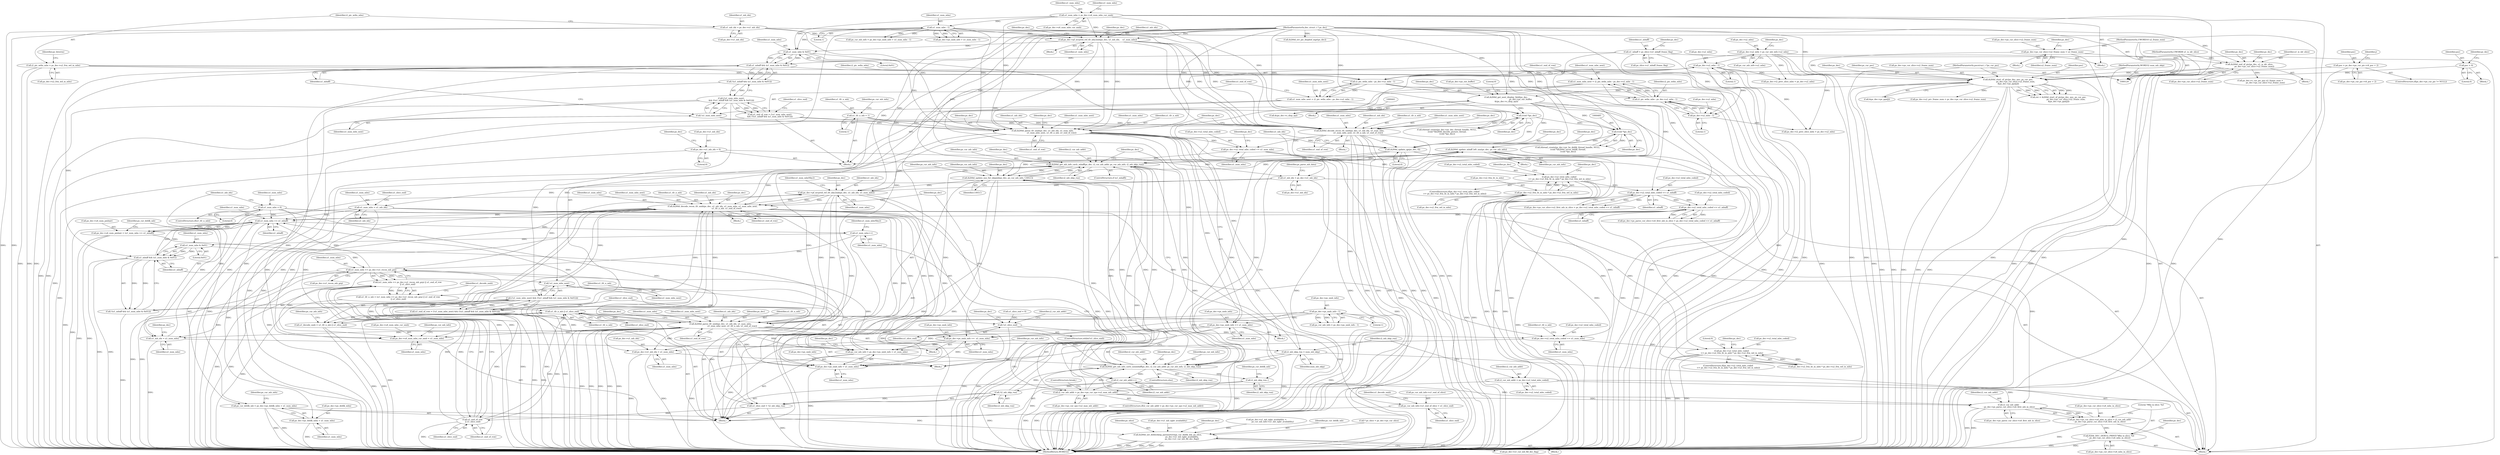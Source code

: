 digraph "0_Android_a78887bcffbc2995cf9ed72e0697acf560875e9e_1@API" {
"1001160" [label="(Call,ih264d_update_mbaff_left_nnz(ps_dec, ps_cur_mb_info))"];
"1001132" [label="(Call,ih264d_update_nnz_for_skipmb(ps_dec, ps_cur_mb_info, CAVLC))"];
"1001061" [label="(Call,ih264d_get_mb_info_cavlc_mbaff(ps_dec, i2_cur_mb_addr, ps_cur_mb_info, i2_mb_skip_run))"];
"1001257" [label="(Call,ih264d_decode_recon_tfr_nmb(ps_dec, u1_mb_idx, u1_num_mbs, u1_num_mbs_next,\n                                            u1_tfr_n_mb, u1_end_of_row))"];
"1001219" [label="(Call,ps_dec->pf_mvpred_ref_tfr_nby2mb(ps_dec, u1_mb_idx, u1_num_mbs))"];
"1001160" [label="(Call,ih264d_update_mbaff_left_nnz(ps_dec, ps_cur_mb_info))"];
"1000130" [label="(MethodParameterIn,dec_struct_t * ps_dec)"];
"1001274" [label="(Call,u1_mb_idx = u1_num_mbs)"];
"1001271" [label="(Call,u1_num_mbs = 0)"];
"1001243" [label="(Call,ih264d_parse_tfr_nmb(ps_dec, u1_mb_idx, u1_num_mbs,\n                                     u1_num_mbs_next, u1_tfr_n_mb, u1_end_of_row))"];
"1001183" [label="(Call,!u1_num_mbs_next)"];
"1001171" [label="(Call,u1_num_mbs_next = i2_pic_wdin_mbs - ps_dec->u2_mbx - 1)"];
"1001173" [label="(Call,i2_pic_wdin_mbs - ps_dec->u2_mbx - 1)"];
"1000150" [label="(Call,i2_pic_wdin_mbs = ps_dec->u2_frm_wd_in_mbs)"];
"1000630" [label="(Call,i2_pic_wdin_mbs - ps_dec->u2_mbx - 1)"];
"1000632" [label="(Call,ps_dec->u2_mbx - 1)"];
"1000571" [label="(Call,ps_dec->u2_mbx = ps_cur_mb_info->u2_mbx)"];
"1001175" [label="(Call,ps_dec->u2_mbx - 1)"];
"1001208" [label="(Call,u1_tfr_n_mb || u1_slice_end)"];
"1001195" [label="(Call,u1_tfr_n_mb = (u1_num_mbs == ps_dec->u1_recon_mb_grp) || u1_end_of_row\n || u1_slice_end)"];
"1001197" [label="(Call,(u1_num_mbs == ps_dec->u1_recon_mb_grp) || u1_end_of_row\n || u1_slice_end)"];
"1001198" [label="(Call,u1_num_mbs == ps_dec->u1_recon_mb_grp)"];
"1001165" [label="(Call,u1_num_mbs++)"];
"1001034" [label="(Call,u1_num_mbs >> u1_mbaff)"];
"1000976" [label="(Call,u1_num_mbs = u1_mb_idx)"];
"1000966" [label="(Call,u1_mb_idx = ps_dec->u1_mb_idx)"];
"1000690" [label="(Call,ps_dec->u1_mb_idx = 0)"];
"1000880" [label="(Call,ps_dec->u2_total_mbs_coded << u1_mbaff)"];
"1000840" [label="(Call,ps_dec->u2_total_mbs_coded << u1_mbaff)"];
"1000701" [label="(Call,ps_dec->u2_total_mbs_coded\n >= ps_dec->u2_frm_ht_in_mbs * ps_dec->u2_frm_wd_in_mbs)"];
"1000685" [label="(Call,ps_dec->u2_total_mbs_coded += u1_num_mbs)"];
"1000678" [label="(Call,ih264d_decode_recon_tfr_nmb(ps_dec, u1_mb_idx, u1_num_mbs,\n                            u1_num_mbs_next, u1_tfr_n_mb, u1_end_of_row))"];
"1000617" [label="(Call,ps_dec->pf_mvpred_ref_tfr_nby2mb(ps_dec, u1_mb_idx,    u1_num_mbs))"];
"1000141" [label="(Call,u1_mb_idx = ps_dec->u1_mb_idx)"];
"1000520" [label="(Call,u1_num_mbs = ps_dec->u4_num_mbs_cur_nmb)"];
"1000534" [label="(Call,u1_num_mbs - 1)"];
"1000645" [label="(Call,u1_num_mbs & 0x01)"];
"1000640" [label="(Call,!u1_num_mbs_next)"];
"1000628" [label="(Call,u1_num_mbs_next = i2_pic_wdin_mbs - ps_dec->u2_mbx - 1)"];
"1000651" [label="(Call,u1_tfr_n_mb = 1)"];
"1000637" [label="(Call,u1_end_of_row = (!u1_num_mbs_next)\n && (!(u1_mbaff && (u1_num_mbs & 0x01))))"];
"1000639" [label="(Call,(!u1_num_mbs_next)\n && (!(u1_mbaff && (u1_num_mbs & 0x01))))"];
"1000642" [label="(Call,!(u1_mbaff && (u1_num_mbs & 0x01)))"];
"1000643" [label="(Call,u1_mbaff && (u1_num_mbs & 0x01))"];
"1000189" [label="(Call,u1_mbaff = ps_slice->u1_mbaff_frame_flag)"];
"1000664" [label="(Call,ih264d_parse_tfr_nmb(ps_dec, u1_mb_idx, u1_num_mbs,\n                            u1_num_mbs_next, u1_tfr_n_mb, u1_end_of_row))"];
"1000705" [label="(Call,ps_dec->u2_frm_ht_in_mbs * ps_dec->u2_frm_wd_in_mbs)"];
"1001186" [label="(Call,u1_mbaff && (u1_num_mbs & 0x01))"];
"1001188" [label="(Call,u1_num_mbs & 0x01)"];
"1001203" [label="(Call,u1_end_of_row\n || u1_slice_end)"];
"1001180" [label="(Call,u1_end_of_row = (!u1_num_mbs_next) && (!(u1_mbaff && (u1_num_mbs & 0x01))))"];
"1001182" [label="(Call,(!u1_num_mbs_next) && (!(u1_mbaff && (u1_num_mbs & 0x01))))"];
"1001185" [label="(Call,!(u1_mbaff && (u1_num_mbs & 0x01)))"];
"1001191" [label="(Call,u1_slice_end = !i2_mb_skip_run)"];
"1001193" [label="(Call,!i2_mb_skip_run)"];
"1001148" [label="(Call,i2_mb_skip_run--)"];
"1001067" [label="(Call,ih264d_get_mb_info_cavlc_nonmbaff(ps_dec, i2_cur_mb_addr, ps_cur_mb_info, i2_mb_skip_run))"];
"1000963" [label="(Call,ih264d_update_qp(ps_dec, 0))"];
"1000385" [label="(Call,ih264d_get_next_display_field(ps_dec,\n                                              ps_dec->ps_out_buffer,\n &(ps_dec->s_disp_op)))"];
"1000346" [label="(Call,ih264d_start_of_pic(ps_dec, poc, ps_cur_poc,\n                        ps_dec->ps_cur_slice->u2_frame_num,\n &ps_dec->ps_pps[j]))"];
"1000234" [label="(Call,ih264d_end_of_pic(ps_dec, u1_is_idr_slice,\n                ps_dec->ps_cur_slice->u2_frame_num))"];
"1000132" [label="(MethodParameterIn,UWORD8 u1_is_idr_slice)"];
"1000221" [label="(Call,ps_dec->ps_cur_slice->u2_frame_num = u2_frame_num)"];
"1000133" [label="(MethodParameterIn,UWORD16 u2_frame_num)"];
"1000288" [label="(Call,poc = ps_dec->ps_cur_pic->i4_poc + 2)"];
"1000257" [label="(Call,poc = 0)"];
"1000134" [label="(MethodParameterIn,pocstruct_t *ps_cur_poc)"];
"1000440" [label="(Call,(void *)ps_dec)"];
"1000484" [label="(Call,(void *)ps_dec)"];
"1001005" [label="(Call,i2_cur_mb_addr > ps_dec->ps_cur_sps->u2_max_mb_addr)"];
"1001163" [label="(Call,i2_cur_mb_addr++)"];
"1000991" [label="(Call,i2_cur_mb_addr = ps_dec->u2_total_mbs_coded)"];
"1001013" [label="(Call,ps_cur_mb_info = ps_dec->ps_nmb_info + u1_num_mbs)"];
"1001250" [label="(Call,ps_dec->ps_nmb_info +=  u1_num_mbs)"];
"1000546" [label="(Call,ps_dec->ps_nmb_info - 1)"];
"1000671" [label="(Call,ps_dec->ps_nmb_info += u1_num_mbs)"];
"1000996" [label="(Call,i2_mb_skip_run = num_mb_skip)"];
"1000131" [label="(MethodParameterIn,WORD32 num_mb_skip)"];
"1001000" [label="(Call,!u1_slice_end)"];
"1001206" [label="(Call,u1_decode_nmb = u1_tfr_n_mb || u1_slice_end)"];
"1001211" [label="(Call,ps_cur_mb_info->u1_end_of_slice = u1_slice_end)"];
"1001015" [label="(Call,ps_dec->ps_nmb_info + u1_num_mbs)"];
"1001020" [label="(Call,ps_dec->u4_num_mbs_cur_nmb = u1_num_mbs)"];
"1001030" [label="(Call,ps_dec->u4_num_pmbair = (u1_num_mbs >> u1_mbaff))"];
"1001037" [label="(Call,ps_cur_deblk_mb = ps_dec->ps_deblk_mbn + u1_num_mbs)"];
"1001079" [label="(Call,ih264d_set_deblocking_parameters(ps_cur_deblk_mb, ps_slice,\n                                             ps_dec->u1_mb_ngbr_availablity,\n                                             ps_dec->u1_cur_mb_fld_dec_flag))"];
"1001039" [label="(Call,ps_dec->ps_deblk_mbn + u1_num_mbs)"];
"1001264" [label="(Call,ps_dec->u2_total_mbs_coded += u1_num_mbs)"];
"1001337" [label="(Call,ps_dec->u2_total_mbs_coded\n >= ps_dec->u2_frm_ht_in_mbs * ps_dec->u2_frm_wd_in_mbs)"];
"1001277" [label="(Call,ps_dec->u1_mb_idx = u1_num_mbs)"];
"1001293" [label="(Call,i2_cur_mb_addr\n - ps_dec->ps_parse_cur_slice->u4_first_mb_in_slice)"];
"1001287" [label="(Call,ps_dec->ps_cur_slice->u4_mbs_in_slice = i2_cur_mb_addr\n - ps_dec->ps_parse_cur_slice->u4_first_mb_in_slice)"];
"1001300" [label="(Call,H264_DEC_DEBUG_PRINT(\"Mbs in slice: %d\n\", ps_dec->ps_cur_slice->u4_mbs_in_slice))"];
"1001192" [label="(Identifier,u1_slice_end)"];
"1000189" [label="(Call,u1_mbaff = ps_slice->u1_mbaff_frame_flag)"];
"1001159" [label="(Block,)"];
"1001020" [label="(Call,ps_dec->u4_num_mbs_cur_nmb = u1_num_mbs)"];
"1000834" [label="(Call,ps_dec->ps_cur_slice->u2_first_mb_in_slice = ps_dec->u2_total_mbs_coded << u1_mbaff)"];
"1000672" [label="(Call,ps_dec->ps_nmb_info)"];
"1001212" [label="(Call,ps_cur_mb_info->u1_end_of_slice)"];
"1001152" [label="(Identifier,ps_cur_deblk_mb)"];
"1001164" [label="(Identifier,i2_cur_mb_addr)"];
"1001046" [label="(Identifier,ps_cur_mb_info)"];
"1001035" [label="(Identifier,u1_num_mbs)"];
"1001027" [label="(Identifier,ps_cur_mb_info)"];
"1001002" [label="(Block,)"];
"1001293" [label="(Call,i2_cur_mb_addr\n - ps_dec->ps_parse_cur_slice->u4_first_mb_in_slice)"];
"1001200" [label="(Call,ps_dec->u1_recon_mb_grp)"];
"1000290" [label="(Call,ps_dec->ps_cur_pic->i4_poc + 2)"];
"1000968" [label="(Call,ps_dec->u1_mb_idx)"];
"1001257" [label="(Call,ih264d_decode_recon_tfr_nmb(ps_dec, u1_mb_idx, u1_num_mbs, u1_num_mbs_next,\n                                            u1_tfr_n_mb, u1_end_of_row))"];
"1001165" [label="(Call,u1_num_mbs++)"];
"1001274" [label="(Call,u1_mb_idx = u1_num_mbs)"];
"1000205" [label="(Call,ih264d_err_pic_dispbuf_mgr(ps_dec))"];
"1001163" [label="(Call,i2_cur_mb_addr++)"];
"1001271" [label="(Call,u1_num_mbs = 0)"];
"1001199" [label="(Identifier,u1_num_mbs)"];
"1001069" [label="(Identifier,i2_cur_mb_addr)"];
"1001001" [label="(Identifier,u1_slice_end)"];
"1001351" [label="(Identifier,ps_dec)"];
"1001203" [label="(Call,u1_end_of_row\n || u1_slice_end)"];
"1000200" [label="(Identifier,ps_dec)"];
"1000159" [label="(Identifier,ps_bitstrm)"];
"1000636" [label="(Literal,1)"];
"1000998" [label="(Identifier,num_mb_skip)"];
"1000682" [label="(Identifier,u1_num_mbs_next)"];
"1000972" [label="(Identifier,ps_parse_mb_data)"];
"1000881" [label="(Call,ps_dec->u2_total_mbs_coded)"];
"1001245" [label="(Identifier,u1_mb_idx)"];
"1001068" [label="(Identifier,ps_dec)"];
"1000992" [label="(Identifier,i2_cur_mb_addr)"];
"1000521" [label="(Identifier,u1_num_mbs)"];
"1000132" [label="(MethodParameterIn,UWORD8 u1_is_idr_slice)"];
"1001196" [label="(Identifier,u1_tfr_n_mb)"];
"1000644" [label="(Identifier,u1_mbaff)"];
"1000580" [label="(Identifier,ps_dec)"];
"1001063" [label="(Identifier,i2_cur_mb_addr)"];
"1000396" [label="(Literal,0)"];
"1001244" [label="(Identifier,ps_dec)"];
"1000141" [label="(Call,u1_mb_idx = ps_dec->u1_mb_idx)"];
"1000520" [label="(Call,u1_num_mbs = ps_dec->u4_num_mbs_cur_nmb)"];
"1001256" [label="(Block,)"];
"1000257" [label="(Call,poc = 0)"];
"1001148" [label="(Call,i2_mb_skip_run--)"];
"1001222" [label="(Identifier,u1_num_mbs)"];
"1001275" [label="(Identifier,u1_mb_idx)"];
"1000656" [label="(Identifier,ps_cur_mb_info)"];
"1000348" [label="(Identifier,poc)"];
"1000670" [label="(Identifier,u1_end_of_row)"];
"1001160" [label="(Call,ih264d_update_mbaff_left_nnz(ps_dec, ps_cur_mb_info))"];
"1001183" [label="(Call,!u1_num_mbs_next)"];
"1000442" [label="(Identifier,ps_dec)"];
"1001198" [label="(Call,u1_num_mbs == ps_dec->u1_recon_mb_grp)"];
"1001259" [label="(Identifier,u1_mb_idx)"];
"1001064" [label="(Identifier,ps_cur_mb_info)"];
"1001265" [label="(Call,ps_dec->u2_total_mbs_coded)"];
"1001133" [label="(Identifier,ps_dec)"];
"1000993" [label="(Call,ps_dec->u2_total_mbs_coded)"];
"1001161" [label="(Identifier,ps_dec)"];
"1001273" [label="(Literal,0)"];
"1000641" [label="(Identifier,u1_num_mbs_next)"];
"1001019" [label="(Identifier,u1_num_mbs)"];
"1001288" [label="(Call,ps_dec->ps_cur_slice->u4_mbs_in_slice)"];
"1000220" [label="(Block,)"];
"1001251" [label="(Call,ps_dec->ps_nmb_info)"];
"1001059" [label="(ControlStructure,if (u1_mbaff))"];
"1000978" [label="(Identifier,u1_mb_idx)"];
"1001209" [label="(Identifier,u1_tfr_n_mb)"];
"1000347" [label="(Identifier,ps_dec)"];
"1001090" [label="(Identifier,ps_dec)"];
"1000649" [label="(Identifier,u1_slice_end)"];
"1001266" [label="(Identifier,ps_dec)"];
"1000999" [label="(ControlStructure,while(!u1_slice_end))"];
"1001219" [label="(Call,ps_dec->pf_mvpred_ref_tfr_nby2mb(ps_dec, u1_mb_idx, u1_num_mbs))"];
"1000282" [label="(ControlStructure,if(ps_dec->ps_cur_pic != NULL))"];
"1000976" [label="(Call,u1_num_mbs = u1_mb_idx)"];
"1001287" [label="(Call,ps_dec->ps_cur_slice->u4_mbs_in_slice = i2_cur_mb_addr\n - ps_dec->ps_parse_cur_slice->u4_first_mb_in_slice)"];
"1001182" [label="(Call,(!u1_num_mbs_next) && (!(u1_mbaff && (u1_num_mbs & 0x01))))"];
"1000653" [label="(Literal,1)"];
"1001021" [label="(Call,ps_dec->u4_num_mbs_cur_nmb)"];
"1001270" [label="(Identifier,u1_tfr_n_mb)"];
"1001248" [label="(Identifier,u1_tfr_n_mb)"];
"1001341" [label="(Call,ps_dec->u2_frm_ht_in_mbs * ps_dec->u2_frm_wd_in_mbs)"];
"1000715" [label="(Identifier,ps_dec)"];
"1001252" [label="(Identifier,ps_dec)"];
"1000235" [label="(Identifier,ps_dec)"];
"1001185" [label="(Call,!(u1_mbaff && (u1_num_mbs & 0x01)))"];
"1001336" [label="(ControlStructure,if(ps_dec->u2_total_mbs_coded\n >= ps_dec->u2_frm_ht_in_mbs * ps_dec->u2_frm_wd_in_mbs))"];
"1001181" [label="(Identifier,u1_end_of_row)"];
"1001022" [label="(Identifier,ps_dec)"];
"1000528" [label="(Call,ps_cur_mb_info = ps_dec->ps_nmb_info + u1_num_mbs - 1)"];
"1000694" [label="(Literal,0)"];
"1000977" [label="(Identifier,u1_num_mbs)"];
"1001034" [label="(Call,u1_num_mbs >> u1_mbaff)"];
"1001036" [label="(Identifier,u1_mbaff)"];
"1000702" [label="(Call,ps_dec->u2_total_mbs_coded)"];
"1000632" [label="(Call,ps_dec->u2_mbx - 1)"];
"1001038" [label="(Identifier,ps_cur_deblk_mb)"];
"1001149" [label="(Identifier,i2_mb_skip_run)"];
"1001039" [label="(Call,ps_dec->ps_deblk_mbn + u1_num_mbs)"];
"1001213" [label="(Identifier,ps_cur_mb_info)"];
"1001065" [label="(Identifier,i2_mb_skip_run)"];
"1000666" [label="(Identifier,u1_mb_idx)"];
"1001175" [label="(Call,ps_dec->u2_mbx - 1)"];
"1001263" [label="(Identifier,u1_end_of_row)"];
"1001062" [label="(Identifier,ps_dec)"];
"1000640" [label="(Call,!u1_num_mbs_next)"];
"1000603" [label="(Block,)"];
"1000677" [label="(Block,)"];
"1000432" [label="(Call,ithread_create(ps_dec->pv_dec_thread_handle, NULL,\n (void *)ih264d_decode_picture_thread,\n (void *)ps_dec))"];
"1000346" [label="(Call,ih264d_start_of_pic(ps_dec, poc, ps_cur_poc,\n                        ps_dec->ps_cur_slice->u2_frame_num,\n &ps_dec->ps_pps[j]))"];
"1000637" [label="(Call,u1_end_of_row = (!u1_num_mbs_next)\n && (!(u1_mbaff && (u1_num_mbs & 0x01))))"];
"1001040" [label="(Call,ps_dec->ps_deblk_mbn)"];
"1000575" [label="(Call,ps_cur_mb_info->u2_mbx)"];
"1000227" [label="(Identifier,u2_frame_num)"];
"1000546" [label="(Call,ps_dec->ps_nmb_info - 1)"];
"1000222" [label="(Call,ps_dec->ps_cur_slice->u2_frame_num)"];
"1000231" [label="(Identifier,ps_dec)"];
"1000964" [label="(Identifier,ps_dec)"];
"1001132" [label="(Call,ih264d_update_nnz_for_skipmb(ps_dec, ps_cur_mb_info, CAVLC))"];
"1000143" [label="(Call,ps_dec->u1_mb_idx)"];
"1001191" [label="(Call,u1_slice_end = !i2_mb_skip_run)"];
"1001194" [label="(Identifier,i2_mb_skip_run)"];
"1000571" [label="(Call,ps_dec->u2_mbx = ps_cur_mb_info->u2_mbx)"];
"1000385" [label="(Call,ih264d_get_next_display_field(ps_dec,\n                                              ps_dec->ps_out_buffer,\n &(ps_dec->s_disp_op)))"];
"1000967" [label="(Identifier,u1_mb_idx)"];
"1000142" [label="(Identifier,u1_mb_idx)"];
"1000486" [label="(Identifier,ps_dec)"];
"1001301" [label="(Literal,\"Mbs in slice: %d\n\")"];
"1001211" [label="(Call,ps_cur_mb_info->u1_end_of_slice = u1_slice_end)"];
"1000221" [label="(Call,ps_dec->ps_cur_slice->u2_frame_num = u2_frame_num)"];
"1001215" [label="(Identifier,u1_slice_end)"];
"1000722" [label="(Identifier,ps_dec)"];
"1000616" [label="(Block,)"];
"1001066" [label="(ControlStructure,else)"];
"1000578" [label="(Call,ps_dec->u1_mb_ngbr_availablity =\n                    ps_cur_mb_info->u1_mb_ngbr_availablity)"];
"1000133" [label="(MethodParameterIn,UWORD16 u2_frame_num)"];
"1000966" [label="(Call,u1_mb_idx = ps_dec->u1_mb_idx)"];
"1000190" [label="(Identifier,u1_mbaff)"];
"1001061" [label="(Call,ih264d_get_mb_info_cavlc_mbaff(ps_dec, i2_cur_mb_addr, ps_cur_mb_info, i2_mb_skip_run))"];
"1000673" [label="(Identifier,ps_dec)"];
"1000979" [label="(Call,u1_slice_end = 0)"];
"1000233" [label="(Block,)"];
"1000689" [label="(Identifier,u1_num_mbs)"];
"1000709" [label="(Call,ps_dec->u2_frm_wd_in_mbs)"];
"1001037" [label="(Call,ps_cur_deblk_mb = ps_dec->ps_deblk_mbn + u1_num_mbs)"];
"1000844" [label="(Identifier,u1_mbaff)"];
"1001356" [label="(MethodReturn,WORD32)"];
"1001210" [label="(Identifier,u1_slice_end)"];
"1000638" [label="(Identifier,u1_end_of_row)"];
"1001246" [label="(Identifier,u1_num_mbs)"];
"1001206" [label="(Call,u1_decode_nmb = u1_tfr_n_mb || u1_slice_end)"];
"1000647" [label="(Literal,0x01)"];
"1000668" [label="(Identifier,u1_num_mbs_next)"];
"1000880" [label="(Call,ps_dec->u2_total_mbs_coded << u1_mbaff)"];
"1000679" [label="(Identifier,ps_dec)"];
"1001190" [label="(Literal,0x01)"];
"1001338" [label="(Call,ps_dec->u2_total_mbs_coded)"];
"1000289" [label="(Identifier,poc)"];
"1001337" [label="(Call,ps_dec->u2_total_mbs_coded\n >= ps_dec->u2_frm_ht_in_mbs * ps_dec->u2_frm_wd_in_mbs)"];
"1001295" [label="(Call,ps_dec->ps_parse_cur_slice->u4_first_mb_in_slice)"];
"1000572" [label="(Call,ps_dec->u2_mbx)"];
"1001258" [label="(Identifier,ps_dec)"];
"1001014" [label="(Identifier,ps_cur_mb_info)"];
"1001085" [label="(Call,ps_dec->u1_cur_mb_fld_dec_flag)"];
"1001079" [label="(Call,ih264d_set_deblocking_parameters(ps_cur_deblk_mb, ps_slice,\n                                             ps_dec->u1_mb_ngbr_availablity,\n                                             ps_dec->u1_cur_mb_fld_dec_flag))"];
"1000519" [label="(Block,)"];
"1000667" [label="(Identifier,u1_num_mbs)"];
"1000681" [label="(Identifier,u1_num_mbs)"];
"1000547" [label="(Call,ps_dec->ps_nmb_info)"];
"1000298" [label="(Identifier,j)"];
"1001260" [label="(Identifier,u1_num_mbs)"];
"1000884" [label="(Identifier,u1_mbaff)"];
"1000680" [label="(Identifier,u1_mb_idx)"];
"1000191" [label="(Call,ps_slice->u1_mbaff_frame_flag)"];
"1001031" [label="(Call,ps_dec->u4_num_pmbair)"];
"1000684" [label="(Identifier,u1_end_of_row)"];
"1000691" [label="(Call,ps_dec->u1_mb_idx)"];
"1000675" [label="(Identifier,u1_num_mbs)"];
"1001204" [label="(Identifier,u1_end_of_row)"];
"1001276" [label="(Identifier,u1_num_mbs)"];
"1000134" [label="(MethodParameterIn,pocstruct_t *ps_cur_poc)"];
"1000530" [label="(Call,ps_dec->ps_nmb_info + u1_num_mbs - 1)"];
"1000620" [label="(Identifier,u1_num_mbs)"];
"1001302" [label="(Call,ps_dec->ps_cur_slice->u4_mbs_in_slice)"];
"1001247" [label="(Identifier,u1_num_mbs_next)"];
"1000253" [label="(Block,)"];
"1001264" [label="(Call,ps_dec->u2_total_mbs_coded += u1_num_mbs)"];
"1000874" [label="(Call,ps_dec->ps_parse_cur_slice->u4_first_mb_in_slice = ps_dec->u2_total_mbs_coded << u1_mbaff)"];
"1000639" [label="(Call,(!u1_num_mbs_next)\n && (!(u1_mbaff && (u1_num_mbs & 0x01))))"];
"1000536" [label="(Literal,1)"];
"1000623" [label="(Identifier,ps_dec)"];
"1000633" [label="(Call,ps_dec->u2_mbx)"];
"1000617" [label="(Call,ps_dec->pf_mvpred_ref_tfr_nby2mb(ps_dec, u1_mb_idx,    u1_num_mbs))"];
"1000697" [label="(Identifier,ps_dec)"];
"1000535" [label="(Identifier,u1_num_mbs)"];
"1000642" [label="(Call,!(u1_mbaff && (u1_num_mbs & 0x01)))"];
"1000671" [label="(Call,ps_dec->ps_nmb_info += u1_num_mbs)"];
"1000669" [label="(Identifier,u1_tfr_n_mb)"];
"1001278" [label="(Call,ps_dec->u1_mb_idx)"];
"1001268" [label="(Identifier,u1_num_mbs)"];
"1001166" [label="(Identifier,u1_num_mbs)"];
"1000386" [label="(Identifier,ps_dec)"];
"1000664" [label="(Call,ih264d_parse_tfr_nmb(ps_dec, u1_mb_idx, u1_num_mbs,\n                            u1_num_mbs_next, u1_tfr_n_mb, u1_end_of_row))"];
"1001005" [label="(Call,i2_cur_mb_addr > ps_dec->ps_cur_sps->u2_max_mb_addr)"];
"1001195" [label="(Call,u1_tfr_n_mb = (u1_num_mbs == ps_dec->u1_recon_mb_grp) || u1_end_of_row\n || u1_slice_end)"];
"1001217" [label="(Identifier,u1_decode_nmb)"];
"1001024" [label="(Identifier,u1_num_mbs)"];
"1000690" [label="(Call,ps_dec->u1_mb_idx = 0)"];
"1000355" [label="(Call,&ps_dec->ps_pps[j])"];
"1001207" [label="(Identifier,u1_decode_nmb)"];
"1001322" [label="(Call,ps_dec->i2_prev_slice_mbx = ps_dec->u2_mbx)"];
"1000237" [label="(Call,ps_dec->ps_cur_slice->u2_frame_num)"];
"1001071" [label="(Identifier,i2_mb_skip_run)"];
"1000692" [label="(Identifier,ps_dec)"];
"1001139" [label="(Identifier,ps_cur_mb_info)"];
"1001012" [label="(ControlStructure,break;)"];
"1001176" [label="(Call,ps_dec->u2_mbx)"];
"1001015" [label="(Call,ps_dec->ps_nmb_info + u1_num_mbs)"];
"1001242" [label="(Block,)"];
"1000629" [label="(Identifier,u1_num_mbs_next)"];
"1001300" [label="(Call,H264_DEC_DEBUG_PRINT(\"Mbs in slice: %d\n\", ps_dec->ps_cur_slice->u4_mbs_in_slice))"];
"1000387" [label="(Call,ps_dec->ps_out_buffer)"];
"1000701" [label="(Call,ps_dec->u2_total_mbs_coded\n >= ps_dec->u2_frm_ht_in_mbs * ps_dec->u2_frm_wd_in_mbs)"];
"1001134" [label="(Identifier,ps_cur_mb_info)"];
"1000991" [label="(Call,i2_cur_mb_addr = ps_dec->u2_total_mbs_coded)"];
"1001075" [label="(Identifier,ps_dec)"];
"1001189" [label="(Identifier,u1_num_mbs)"];
"1001186" [label="(Call,u1_mbaff && (u1_num_mbs & 0x01))"];
"1001277" [label="(Call,ps_dec->u1_mb_idx = u1_num_mbs)"];
"1000706" [label="(Call,ps_dec->u2_frm_ht_in_mbs)"];
"1000643" [label="(Call,u1_mbaff && (u1_num_mbs & 0x01))"];
"1000963" [label="(Call,ih264d_update_qp(ps_dec, 0))"];
"1000476" [label="(Call,ithread_create(ps_dec->pv_bs_deblk_thread_handle, NULL,\n (void *)ih264d_recon_deblk_thread,\n (void *)ps_dec))"];
"1000242" [label="(Call,ps_dec->s_cur_pic_poc.u2_frame_num =\n                ps_dec->ps_cur_slice->u2_frame_num)"];
"1000440" [label="(Call,(void *)ps_dec)"];
"1000258" [label="(Identifier,poc)"];
"1001218" [label="(Block,)"];
"1000865" [label="(Call,ps_dec->u2_prv_frame_num = ps_dec->ps_cur_slice->u2_frame_num)"];
"1001168" [label="(Identifier,u1_num_mbsNby2)"];
"1000152" [label="(Call,ps_dec->u2_frm_wd_in_mbs)"];
"1000390" [label="(Call,&(ps_dec->s_disp_op))"];
"1000544" [label="(Call,ps_cur_mb_info = ps_dec->ps_nmb_info - 1)"];
"1000245" [label="(Identifier,ps_dec)"];
"1000384" [label="(Block,)"];
"1001172" [label="(Identifier,u1_num_mbs_next)"];
"1000678" [label="(Call,ih264d_decode_recon_tfr_nmb(ps_dec, u1_mb_idx, u1_num_mbs,\n                            u1_num_mbs_next, u1_tfr_n_mb, u1_end_of_row))"];
"1001284" [label="(Identifier,ps_dec)"];
"1000484" [label="(Call,(void *)ps_dec)"];
"1001007" [label="(Call,ps_dec->ps_cur_sps->u2_max_mb_addr)"];
"1001261" [label="(Identifier,u1_num_mbs_next)"];
"1001187" [label="(Identifier,u1_mbaff)"];
"1000288" [label="(Call,poc = ps_dec->ps_cur_pic->i4_poc + 2)"];
"1001272" [label="(Identifier,u1_num_mbs)"];
"1000526" [label="(Identifier,u1_num_mbs)"];
"1001281" [label="(Identifier,u1_num_mbs)"];
"1000686" [label="(Call,ps_dec->u2_total_mbs_coded)"];
"1000628" [label="(Call,u1_num_mbs_next = i2_pic_wdin_mbs - ps_dec->u2_mbx - 1)"];
"1001269" [label="(ControlStructure,if(u1_tfr_n_mb))"];
"1001262" [label="(Identifier,u1_tfr_n_mb)"];
"1000131" [label="(MethodParameterIn,WORD32 num_mb_skip)"];
"1001082" [label="(Call,ps_dec->u1_mb_ngbr_availablity)"];
"1001174" [label="(Identifier,i2_pic_wdin_mbs)"];
"1001043" [label="(Identifier,u1_num_mbs)"];
"1001179" [label="(Literal,1)"];
"1001188" [label="(Call,u1_num_mbs & 0x01)"];
"1001243" [label="(Call,ih264d_parse_tfr_nmb(ps_dec, u1_mb_idx, u1_num_mbs,\n                                     u1_num_mbs_next, u1_tfr_n_mb, u1_end_of_row))"];
"1001220" [label="(Identifier,ps_dec)"];
"1001355" [label="(Literal,0)"];
"1001180" [label="(Call,u1_end_of_row = (!u1_num_mbs_next) && (!(u1_mbaff && (u1_num_mbs & 0x01))))"];
"1000683" [label="(Identifier,u1_tfr_n_mb)"];
"1000705" [label="(Call,ps_dec->u2_frm_ht_in_mbs * ps_dec->u2_frm_wd_in_mbs)"];
"1000645" [label="(Call,u1_num_mbs & 0x01)"];
"1000965" [label="(Literal,0)"];
"1000630" [label="(Call,i2_pic_wdin_mbs - ps_dec->u2_mbx - 1)"];
"1000136" [label="(Block,)"];
"1001080" [label="(Identifier,ps_cur_deblk_mb)"];
"1001254" [label="(Identifier,u1_num_mbs)"];
"1001067" [label="(Call,ih264d_get_mb_info_cavlc_nonmbaff(ps_dec, i2_cur_mb_addr, ps_cur_mb_info, i2_mb_skip_run))"];
"1000996" [label="(Call,i2_mb_skip_run = num_mb_skip)"];
"1000236" [label="(Identifier,u1_is_idr_slice)"];
"1000980" [label="(Identifier,u1_slice_end)"];
"1001173" [label="(Call,i2_pic_wdin_mbs - ps_dec->u2_mbx - 1)"];
"1000150" [label="(Call,i2_pic_wdin_mbs = ps_dec->u2_frm_wd_in_mbs)"];
"1001000" [label="(Call,!u1_slice_end)"];
"1000687" [label="(Identifier,ps_dec)"];
"1000349" [label="(Identifier,ps_cur_poc)"];
"1001294" [label="(Identifier,i2_cur_mb_addr)"];
"1000550" [label="(Literal,1)"];
"1000259" [label="(Literal,0)"];
"1000618" [label="(Identifier,ps_dec)"];
"1000344" [label="(Call,ret = ih264d_start_of_pic(ps_dec, poc, ps_cur_poc,\n                        ps_dec->ps_cur_slice->u2_frame_num,\n &ps_dec->ps_pps[j]))"];
"1001249" [label="(Identifier,u1_end_of_row)"];
"1000234" [label="(Call,ih264d_end_of_pic(ps_dec, u1_is_idr_slice,\n                ps_dec->ps_cur_slice->u2_frame_num))"];
"1000164" [label="(Call,* ps_slice = ps_dec->ps_cur_slice)"];
"1001184" [label="(Identifier,u1_num_mbs_next)"];
"1001221" [label="(Identifier,u1_mb_idx)"];
"1001030" [label="(Call,ps_dec->u4_num_pmbair = (u1_num_mbs >> u1_mbaff))"];
"1000130" [label="(MethodParameterIn,dec_struct_t * ps_dec)"];
"1001081" [label="(Identifier,ps_slice)"];
"1000685" [label="(Call,ps_dec->u2_total_mbs_coded += u1_num_mbs)"];
"1000663" [label="(Block,)"];
"1000151" [label="(Identifier,i2_pic_wdin_mbs)"];
"1000631" [label="(Identifier,i2_pic_wdin_mbs)"];
"1001004" [label="(ControlStructure,if(i2_cur_mb_addr > ps_dec->ps_cur_sps->u2_max_mb_addr))"];
"1001162" [label="(Identifier,ps_cur_mb_info)"];
"1000840" [label="(Call,ps_dec->u2_total_mbs_coded << u1_mbaff)"];
"1000724" [label="(Call,ps_dec->i2_prev_slice_mbx = ps_dec->u2_mbx)"];
"1000263" [label="(Identifier,ps_dec)"];
"1000997" [label="(Identifier,i2_mb_skip_run)"];
"1001171" [label="(Call,u1_num_mbs_next = i2_pic_wdin_mbs - ps_dec->u2_mbx - 1)"];
"1001224" [label="(Identifier,u1_num_mbsNby2)"];
"1000646" [label="(Identifier,u1_num_mbs)"];
"1001310" [label="(Identifier,ps_dec)"];
"1000700" [label="(ControlStructure,if(ps_dec->u2_total_mbs_coded\n >= ps_dec->u2_frm_ht_in_mbs * ps_dec->u2_frm_wd_in_mbs))"];
"1000619" [label="(Identifier,u1_mb_idx)"];
"1001078" [label="(Block,)"];
"1001013" [label="(Call,ps_cur_mb_info = ps_dec->ps_nmb_info + u1_num_mbs)"];
"1001250" [label="(Call,ps_dec->ps_nmb_info +=  u1_num_mbs)"];
"1000652" [label="(Identifier,u1_tfr_n_mb)"];
"1001135" [label="(Identifier,CAVLC)"];
"1001197" [label="(Call,(u1_num_mbs == ps_dec->u1_recon_mb_grp) || u1_end_of_row\n || u1_slice_end)"];
"1001279" [label="(Identifier,ps_dec)"];
"1001016" [label="(Call,ps_dec->ps_nmb_info)"];
"1000534" [label="(Call,u1_num_mbs - 1)"];
"1000651" [label="(Call,u1_tfr_n_mb = 1)"];
"1001006" [label="(Identifier,i2_cur_mb_addr)"];
"1000522" [label="(Call,ps_dec->u4_num_mbs_cur_nmb)"];
"1001070" [label="(Identifier,ps_cur_mb_info)"];
"1000350" [label="(Call,ps_dec->ps_cur_slice->u2_frame_num)"];
"1001208" [label="(Call,u1_tfr_n_mb || u1_slice_end)"];
"1000665" [label="(Identifier,ps_dec)"];
"1000841" [label="(Call,ps_dec->u2_total_mbs_coded)"];
"1001193" [label="(Call,!i2_mb_skip_run)"];
"1001205" [label="(Identifier,u1_slice_end)"];
"1001160" -> "1001159"  [label="AST: "];
"1001160" -> "1001162"  [label="CFG: "];
"1001161" -> "1001160"  [label="AST: "];
"1001162" -> "1001160"  [label="AST: "];
"1001164" -> "1001160"  [label="CFG: "];
"1001160" -> "1001356"  [label="DDG: "];
"1001160" -> "1001356"  [label="DDG: "];
"1001160" -> "1001356"  [label="DDG: "];
"1001160" -> "1001061"  [label="DDG: "];
"1001160" -> "1001067"  [label="DDG: "];
"1001132" -> "1001160"  [label="DDG: "];
"1001132" -> "1001160"  [label="DDG: "];
"1000130" -> "1001160"  [label="DDG: "];
"1001160" -> "1001219"  [label="DDG: "];
"1001132" -> "1001002"  [label="AST: "];
"1001132" -> "1001135"  [label="CFG: "];
"1001133" -> "1001132"  [label="AST: "];
"1001134" -> "1001132"  [label="AST: "];
"1001135" -> "1001132"  [label="AST: "];
"1001139" -> "1001132"  [label="CFG: "];
"1001132" -> "1001356"  [label="DDG: "];
"1001132" -> "1001356"  [label="DDG: "];
"1001132" -> "1001356"  [label="DDG: "];
"1001132" -> "1001356"  [label="DDG: "];
"1001132" -> "1001061"  [label="DDG: "];
"1001132" -> "1001067"  [label="DDG: "];
"1001061" -> "1001132"  [label="DDG: "];
"1001061" -> "1001132"  [label="DDG: "];
"1001067" -> "1001132"  [label="DDG: "];
"1001067" -> "1001132"  [label="DDG: "];
"1000130" -> "1001132"  [label="DDG: "];
"1001132" -> "1001219"  [label="DDG: "];
"1001061" -> "1001059"  [label="AST: "];
"1001061" -> "1001065"  [label="CFG: "];
"1001062" -> "1001061"  [label="AST: "];
"1001063" -> "1001061"  [label="AST: "];
"1001064" -> "1001061"  [label="AST: "];
"1001065" -> "1001061"  [label="AST: "];
"1001075" -> "1001061"  [label="CFG: "];
"1001061" -> "1001356"  [label="DDG: "];
"1001257" -> "1001061"  [label="DDG: "];
"1000963" -> "1001061"  [label="DDG: "];
"1001243" -> "1001061"  [label="DDG: "];
"1000130" -> "1001061"  [label="DDG: "];
"1001005" -> "1001061"  [label="DDG: "];
"1001013" -> "1001061"  [label="DDG: "];
"1000996" -> "1001061"  [label="DDG: "];
"1001193" -> "1001061"  [label="DDG: "];
"1001061" -> "1001148"  [label="DDG: "];
"1001061" -> "1001163"  [label="DDG: "];
"1001257" -> "1001256"  [label="AST: "];
"1001257" -> "1001263"  [label="CFG: "];
"1001258" -> "1001257"  [label="AST: "];
"1001259" -> "1001257"  [label="AST: "];
"1001260" -> "1001257"  [label="AST: "];
"1001261" -> "1001257"  [label="AST: "];
"1001262" -> "1001257"  [label="AST: "];
"1001263" -> "1001257"  [label="AST: "];
"1001266" -> "1001257"  [label="CFG: "];
"1001257" -> "1001356"  [label="DDG: "];
"1001257" -> "1001356"  [label="DDG: "];
"1001257" -> "1001356"  [label="DDG: "];
"1001257" -> "1001356"  [label="DDG: "];
"1001257" -> "1001356"  [label="DDG: "];
"1001257" -> "1001013"  [label="DDG: "];
"1001257" -> "1001015"  [label="DDG: "];
"1001257" -> "1001020"  [label="DDG: "];
"1001257" -> "1001034"  [label="DDG: "];
"1001257" -> "1001067"  [label="DDG: "];
"1001219" -> "1001257"  [label="DDG: "];
"1001219" -> "1001257"  [label="DDG: "];
"1001219" -> "1001257"  [label="DDG: "];
"1000130" -> "1001257"  [label="DDG: "];
"1001183" -> "1001257"  [label="DDG: "];
"1001208" -> "1001257"  [label="DDG: "];
"1001180" -> "1001257"  [label="DDG: "];
"1001203" -> "1001257"  [label="DDG: "];
"1001257" -> "1001264"  [label="DDG: "];
"1001257" -> "1001274"  [label="DDG: "];
"1001257" -> "1001277"  [label="DDG: "];
"1001219" -> "1001218"  [label="AST: "];
"1001219" -> "1001222"  [label="CFG: "];
"1001220" -> "1001219"  [label="AST: "];
"1001221" -> "1001219"  [label="AST: "];
"1001222" -> "1001219"  [label="AST: "];
"1001224" -> "1001219"  [label="CFG: "];
"1001219" -> "1001356"  [label="DDG: "];
"1000130" -> "1001219"  [label="DDG: "];
"1001274" -> "1001219"  [label="DDG: "];
"1000966" -> "1001219"  [label="DDG: "];
"1001198" -> "1001219"  [label="DDG: "];
"1001219" -> "1001243"  [label="DDG: "];
"1001219" -> "1001243"  [label="DDG: "];
"1001219" -> "1001243"  [label="DDG: "];
"1000130" -> "1000129"  [label="AST: "];
"1000130" -> "1001356"  [label="DDG: "];
"1000130" -> "1000205"  [label="DDG: "];
"1000130" -> "1000234"  [label="DDG: "];
"1000130" -> "1000346"  [label="DDG: "];
"1000130" -> "1000385"  [label="DDG: "];
"1000130" -> "1000440"  [label="DDG: "];
"1000130" -> "1000484"  [label="DDG: "];
"1000130" -> "1000617"  [label="DDG: "];
"1000130" -> "1000664"  [label="DDG: "];
"1000130" -> "1000678"  [label="DDG: "];
"1000130" -> "1000963"  [label="DDG: "];
"1000130" -> "1001067"  [label="DDG: "];
"1000130" -> "1001243"  [label="DDG: "];
"1001274" -> "1001218"  [label="AST: "];
"1001274" -> "1001276"  [label="CFG: "];
"1001275" -> "1001274"  [label="AST: "];
"1001276" -> "1001274"  [label="AST: "];
"1001279" -> "1001274"  [label="CFG: "];
"1001274" -> "1001356"  [label="DDG: "];
"1001271" -> "1001274"  [label="DDG: "];
"1001243" -> "1001274"  [label="DDG: "];
"1001271" -> "1001269"  [label="AST: "];
"1001271" -> "1001273"  [label="CFG: "];
"1001272" -> "1001271"  [label="AST: "];
"1001273" -> "1001271"  [label="AST: "];
"1001275" -> "1001271"  [label="CFG: "];
"1001271" -> "1001013"  [label="DDG: "];
"1001271" -> "1001015"  [label="DDG: "];
"1001271" -> "1001020"  [label="DDG: "];
"1001271" -> "1001034"  [label="DDG: "];
"1001271" -> "1001277"  [label="DDG: "];
"1001243" -> "1001242"  [label="AST: "];
"1001243" -> "1001249"  [label="CFG: "];
"1001244" -> "1001243"  [label="AST: "];
"1001245" -> "1001243"  [label="AST: "];
"1001246" -> "1001243"  [label="AST: "];
"1001247" -> "1001243"  [label="AST: "];
"1001248" -> "1001243"  [label="AST: "];
"1001249" -> "1001243"  [label="AST: "];
"1001252" -> "1001243"  [label="CFG: "];
"1001243" -> "1001356"  [label="DDG: "];
"1001243" -> "1001356"  [label="DDG: "];
"1001243" -> "1001356"  [label="DDG: "];
"1001243" -> "1001356"  [label="DDG: "];
"1001243" -> "1001356"  [label="DDG: "];
"1001243" -> "1001013"  [label="DDG: "];
"1001243" -> "1001015"  [label="DDG: "];
"1001243" -> "1001020"  [label="DDG: "];
"1001243" -> "1001034"  [label="DDG: "];
"1001243" -> "1001067"  [label="DDG: "];
"1001183" -> "1001243"  [label="DDG: "];
"1001208" -> "1001243"  [label="DDG: "];
"1001180" -> "1001243"  [label="DDG: "];
"1001203" -> "1001243"  [label="DDG: "];
"1001243" -> "1001250"  [label="DDG: "];
"1001243" -> "1001264"  [label="DDG: "];
"1001243" -> "1001277"  [label="DDG: "];
"1001183" -> "1001182"  [label="AST: "];
"1001183" -> "1001184"  [label="CFG: "];
"1001184" -> "1001183"  [label="AST: "];
"1001187" -> "1001183"  [label="CFG: "];
"1001182" -> "1001183"  [label="CFG: "];
"1001183" -> "1001356"  [label="DDG: "];
"1001183" -> "1001182"  [label="DDG: "];
"1001171" -> "1001183"  [label="DDG: "];
"1001171" -> "1001002"  [label="AST: "];
"1001171" -> "1001173"  [label="CFG: "];
"1001172" -> "1001171"  [label="AST: "];
"1001173" -> "1001171"  [label="AST: "];
"1001181" -> "1001171"  [label="CFG: "];
"1001171" -> "1001356"  [label="DDG: "];
"1001173" -> "1001171"  [label="DDG: "];
"1001173" -> "1001171"  [label="DDG: "];
"1001173" -> "1001175"  [label="CFG: "];
"1001174" -> "1001173"  [label="AST: "];
"1001175" -> "1001173"  [label="AST: "];
"1001173" -> "1001356"  [label="DDG: "];
"1001173" -> "1001356"  [label="DDG: "];
"1000150" -> "1001173"  [label="DDG: "];
"1000630" -> "1001173"  [label="DDG: "];
"1001175" -> "1001173"  [label="DDG: "];
"1001175" -> "1001173"  [label="DDG: "];
"1000150" -> "1000136"  [label="AST: "];
"1000150" -> "1000152"  [label="CFG: "];
"1000151" -> "1000150"  [label="AST: "];
"1000152" -> "1000150"  [label="AST: "];
"1000159" -> "1000150"  [label="CFG: "];
"1000150" -> "1001356"  [label="DDG: "];
"1000150" -> "1001356"  [label="DDG: "];
"1000150" -> "1000630"  [label="DDG: "];
"1000630" -> "1000628"  [label="AST: "];
"1000630" -> "1000632"  [label="CFG: "];
"1000631" -> "1000630"  [label="AST: "];
"1000632" -> "1000630"  [label="AST: "];
"1000628" -> "1000630"  [label="CFG: "];
"1000630" -> "1001356"  [label="DDG: "];
"1000630" -> "1001356"  [label="DDG: "];
"1000630" -> "1000628"  [label="DDG: "];
"1000630" -> "1000628"  [label="DDG: "];
"1000632" -> "1000630"  [label="DDG: "];
"1000632" -> "1000630"  [label="DDG: "];
"1000632" -> "1000636"  [label="CFG: "];
"1000633" -> "1000632"  [label="AST: "];
"1000636" -> "1000632"  [label="AST: "];
"1000632" -> "1001356"  [label="DDG: "];
"1000571" -> "1000632"  [label="DDG: "];
"1000632" -> "1000724"  [label="DDG: "];
"1000632" -> "1001175"  [label="DDG: "];
"1000632" -> "1001322"  [label="DDG: "];
"1000571" -> "1000519"  [label="AST: "];
"1000571" -> "1000575"  [label="CFG: "];
"1000572" -> "1000571"  [label="AST: "];
"1000575" -> "1000571"  [label="AST: "];
"1000580" -> "1000571"  [label="CFG: "];
"1000571" -> "1001356"  [label="DDG: "];
"1000571" -> "1001356"  [label="DDG: "];
"1000571" -> "1000724"  [label="DDG: "];
"1000571" -> "1001175"  [label="DDG: "];
"1000571" -> "1001322"  [label="DDG: "];
"1001175" -> "1001179"  [label="CFG: "];
"1001176" -> "1001175"  [label="AST: "];
"1001179" -> "1001175"  [label="AST: "];
"1001175" -> "1001322"  [label="DDG: "];
"1001208" -> "1001206"  [label="AST: "];
"1001208" -> "1001209"  [label="CFG: "];
"1001208" -> "1001210"  [label="CFG: "];
"1001209" -> "1001208"  [label="AST: "];
"1001210" -> "1001208"  [label="AST: "];
"1001206" -> "1001208"  [label="CFG: "];
"1001208" -> "1001356"  [label="DDG: "];
"1001208" -> "1001000"  [label="DDG: "];
"1001208" -> "1001206"  [label="DDG: "];
"1001208" -> "1001206"  [label="DDG: "];
"1001195" -> "1001208"  [label="DDG: "];
"1001191" -> "1001208"  [label="DDG: "];
"1001203" -> "1001208"  [label="DDG: "];
"1001208" -> "1001211"  [label="DDG: "];
"1001195" -> "1001002"  [label="AST: "];
"1001195" -> "1001197"  [label="CFG: "];
"1001196" -> "1001195"  [label="AST: "];
"1001197" -> "1001195"  [label="AST: "];
"1001207" -> "1001195"  [label="CFG: "];
"1001195" -> "1001356"  [label="DDG: "];
"1001197" -> "1001195"  [label="DDG: "];
"1001197" -> "1001195"  [label="DDG: "];
"1001197" -> "1001198"  [label="CFG: "];
"1001197" -> "1001203"  [label="CFG: "];
"1001198" -> "1001197"  [label="AST: "];
"1001203" -> "1001197"  [label="AST: "];
"1001197" -> "1001356"  [label="DDG: "];
"1001197" -> "1001356"  [label="DDG: "];
"1001198" -> "1001197"  [label="DDG: "];
"1001198" -> "1001197"  [label="DDG: "];
"1001203" -> "1001197"  [label="DDG: "];
"1001203" -> "1001197"  [label="DDG: "];
"1001198" -> "1001200"  [label="CFG: "];
"1001199" -> "1001198"  [label="AST: "];
"1001200" -> "1001198"  [label="AST: "];
"1001204" -> "1001198"  [label="CFG: "];
"1001198" -> "1001356"  [label="DDG: "];
"1001198" -> "1001356"  [label="DDG: "];
"1001198" -> "1001013"  [label="DDG: "];
"1001198" -> "1001015"  [label="DDG: "];
"1001198" -> "1001020"  [label="DDG: "];
"1001198" -> "1001034"  [label="DDG: "];
"1001165" -> "1001198"  [label="DDG: "];
"1001188" -> "1001198"  [label="DDG: "];
"1001165" -> "1001002"  [label="AST: "];
"1001165" -> "1001166"  [label="CFG: "];
"1001166" -> "1001165"  [label="AST: "];
"1001168" -> "1001165"  [label="CFG: "];
"1001034" -> "1001165"  [label="DDG: "];
"1001165" -> "1001188"  [label="DDG: "];
"1001034" -> "1001030"  [label="AST: "];
"1001034" -> "1001036"  [label="CFG: "];
"1001035" -> "1001034"  [label="AST: "];
"1001036" -> "1001034"  [label="AST: "];
"1001030" -> "1001034"  [label="CFG: "];
"1001034" -> "1001356"  [label="DDG: "];
"1001034" -> "1001030"  [label="DDG: "];
"1001034" -> "1001030"  [label="DDG: "];
"1000976" -> "1001034"  [label="DDG: "];
"1000880" -> "1001034"  [label="DDG: "];
"1001186" -> "1001034"  [label="DDG: "];
"1001034" -> "1001037"  [label="DDG: "];
"1001034" -> "1001039"  [label="DDG: "];
"1001034" -> "1001186"  [label="DDG: "];
"1000976" -> "1000136"  [label="AST: "];
"1000976" -> "1000978"  [label="CFG: "];
"1000977" -> "1000976"  [label="AST: "];
"1000978" -> "1000976"  [label="AST: "];
"1000980" -> "1000976"  [label="CFG: "];
"1000976" -> "1001356"  [label="DDG: "];
"1000976" -> "1001356"  [label="DDG: "];
"1000966" -> "1000976"  [label="DDG: "];
"1000976" -> "1001013"  [label="DDG: "];
"1000976" -> "1001015"  [label="DDG: "];
"1000976" -> "1001020"  [label="DDG: "];
"1000966" -> "1000136"  [label="AST: "];
"1000966" -> "1000968"  [label="CFG: "];
"1000967" -> "1000966"  [label="AST: "];
"1000968" -> "1000966"  [label="AST: "];
"1000972" -> "1000966"  [label="CFG: "];
"1000966" -> "1001356"  [label="DDG: "];
"1000690" -> "1000966"  [label="DDG: "];
"1000690" -> "1000603"  [label="AST: "];
"1000690" -> "1000694"  [label="CFG: "];
"1000691" -> "1000690"  [label="AST: "];
"1000694" -> "1000690"  [label="AST: "];
"1000697" -> "1000690"  [label="CFG: "];
"1000690" -> "1001356"  [label="DDG: "];
"1000880" -> "1000874"  [label="AST: "];
"1000880" -> "1000884"  [label="CFG: "];
"1000881" -> "1000880"  [label="AST: "];
"1000884" -> "1000880"  [label="AST: "];
"1000874" -> "1000880"  [label="CFG: "];
"1000880" -> "1001356"  [label="DDG: "];
"1000880" -> "1000874"  [label="DDG: "];
"1000880" -> "1000874"  [label="DDG: "];
"1000840" -> "1000880"  [label="DDG: "];
"1000840" -> "1000880"  [label="DDG: "];
"1000880" -> "1000991"  [label="DDG: "];
"1000880" -> "1001264"  [label="DDG: "];
"1000880" -> "1001337"  [label="DDG: "];
"1000840" -> "1000834"  [label="AST: "];
"1000840" -> "1000844"  [label="CFG: "];
"1000841" -> "1000840"  [label="AST: "];
"1000844" -> "1000840"  [label="AST: "];
"1000834" -> "1000840"  [label="CFG: "];
"1000840" -> "1000834"  [label="DDG: "];
"1000840" -> "1000834"  [label="DDG: "];
"1000701" -> "1000840"  [label="DDG: "];
"1000189" -> "1000840"  [label="DDG: "];
"1000643" -> "1000840"  [label="DDG: "];
"1000701" -> "1000700"  [label="AST: "];
"1000701" -> "1000705"  [label="CFG: "];
"1000702" -> "1000701"  [label="AST: "];
"1000705" -> "1000701"  [label="AST: "];
"1000715" -> "1000701"  [label="CFG: "];
"1000722" -> "1000701"  [label="CFG: "];
"1000701" -> "1001356"  [label="DDG: "];
"1000701" -> "1001356"  [label="DDG: "];
"1000701" -> "1001356"  [label="DDG: "];
"1000685" -> "1000701"  [label="DDG: "];
"1000705" -> "1000701"  [label="DDG: "];
"1000705" -> "1000701"  [label="DDG: "];
"1000685" -> "1000603"  [label="AST: "];
"1000685" -> "1000689"  [label="CFG: "];
"1000686" -> "1000685"  [label="AST: "];
"1000689" -> "1000685"  [label="AST: "];
"1000692" -> "1000685"  [label="CFG: "];
"1000685" -> "1001356"  [label="DDG: "];
"1000678" -> "1000685"  [label="DDG: "];
"1000664" -> "1000685"  [label="DDG: "];
"1000678" -> "1000677"  [label="AST: "];
"1000678" -> "1000684"  [label="CFG: "];
"1000679" -> "1000678"  [label="AST: "];
"1000680" -> "1000678"  [label="AST: "];
"1000681" -> "1000678"  [label="AST: "];
"1000682" -> "1000678"  [label="AST: "];
"1000683" -> "1000678"  [label="AST: "];
"1000684" -> "1000678"  [label="AST: "];
"1000687" -> "1000678"  [label="CFG: "];
"1000678" -> "1001356"  [label="DDG: "];
"1000678" -> "1001356"  [label="DDG: "];
"1000678" -> "1001356"  [label="DDG: "];
"1000678" -> "1001356"  [label="DDG: "];
"1000678" -> "1001356"  [label="DDG: "];
"1000678" -> "1001356"  [label="DDG: "];
"1000617" -> "1000678"  [label="DDG: "];
"1000617" -> "1000678"  [label="DDG: "];
"1000617" -> "1000678"  [label="DDG: "];
"1000141" -> "1000678"  [label="DDG: "];
"1000645" -> "1000678"  [label="DDG: "];
"1000520" -> "1000678"  [label="DDG: "];
"1000534" -> "1000678"  [label="DDG: "];
"1000640" -> "1000678"  [label="DDG: "];
"1000651" -> "1000678"  [label="DDG: "];
"1000637" -> "1000678"  [label="DDG: "];
"1000678" -> "1000963"  [label="DDG: "];
"1000617" -> "1000616"  [label="AST: "];
"1000617" -> "1000620"  [label="CFG: "];
"1000618" -> "1000617"  [label="AST: "];
"1000619" -> "1000617"  [label="AST: "];
"1000620" -> "1000617"  [label="AST: "];
"1000623" -> "1000617"  [label="CFG: "];
"1000617" -> "1001356"  [label="DDG: "];
"1000141" -> "1000617"  [label="DDG: "];
"1000520" -> "1000617"  [label="DDG: "];
"1000534" -> "1000617"  [label="DDG: "];
"1000617" -> "1000645"  [label="DDG: "];
"1000617" -> "1000664"  [label="DDG: "];
"1000617" -> "1000664"  [label="DDG: "];
"1000617" -> "1000664"  [label="DDG: "];
"1000141" -> "1000136"  [label="AST: "];
"1000141" -> "1000143"  [label="CFG: "];
"1000142" -> "1000141"  [label="AST: "];
"1000143" -> "1000141"  [label="AST: "];
"1000151" -> "1000141"  [label="CFG: "];
"1000141" -> "1001356"  [label="DDG: "];
"1000141" -> "1001356"  [label="DDG: "];
"1000141" -> "1000664"  [label="DDG: "];
"1000520" -> "1000519"  [label="AST: "];
"1000520" -> "1000522"  [label="CFG: "];
"1000521" -> "1000520"  [label="AST: "];
"1000522" -> "1000520"  [label="AST: "];
"1000526" -> "1000520"  [label="CFG: "];
"1000520" -> "1001356"  [label="DDG: "];
"1000520" -> "1001356"  [label="DDG: "];
"1000520" -> "1000534"  [label="DDG: "];
"1000520" -> "1000645"  [label="DDG: "];
"1000520" -> "1000664"  [label="DDG: "];
"1000534" -> "1000530"  [label="AST: "];
"1000534" -> "1000536"  [label="CFG: "];
"1000535" -> "1000534"  [label="AST: "];
"1000536" -> "1000534"  [label="AST: "];
"1000530" -> "1000534"  [label="CFG: "];
"1000534" -> "1001356"  [label="DDG: "];
"1000534" -> "1000528"  [label="DDG: "];
"1000534" -> "1000528"  [label="DDG: "];
"1000534" -> "1000530"  [label="DDG: "];
"1000534" -> "1000530"  [label="DDG: "];
"1000534" -> "1000645"  [label="DDG: "];
"1000534" -> "1000664"  [label="DDG: "];
"1000645" -> "1000643"  [label="AST: "];
"1000645" -> "1000647"  [label="CFG: "];
"1000646" -> "1000645"  [label="AST: "];
"1000647" -> "1000645"  [label="AST: "];
"1000643" -> "1000645"  [label="CFG: "];
"1000645" -> "1000643"  [label="DDG: "];
"1000645" -> "1000643"  [label="DDG: "];
"1000645" -> "1000664"  [label="DDG: "];
"1000640" -> "1000639"  [label="AST: "];
"1000640" -> "1000641"  [label="CFG: "];
"1000641" -> "1000640"  [label="AST: "];
"1000644" -> "1000640"  [label="CFG: "];
"1000639" -> "1000640"  [label="CFG: "];
"1000640" -> "1000639"  [label="DDG: "];
"1000628" -> "1000640"  [label="DDG: "];
"1000640" -> "1000664"  [label="DDG: "];
"1000628" -> "1000603"  [label="AST: "];
"1000629" -> "1000628"  [label="AST: "];
"1000638" -> "1000628"  [label="CFG: "];
"1000628" -> "1001356"  [label="DDG: "];
"1000651" -> "1000603"  [label="AST: "];
"1000651" -> "1000653"  [label="CFG: "];
"1000652" -> "1000651"  [label="AST: "];
"1000653" -> "1000651"  [label="AST: "];
"1000656" -> "1000651"  [label="CFG: "];
"1000651" -> "1000664"  [label="DDG: "];
"1000637" -> "1000603"  [label="AST: "];
"1000637" -> "1000639"  [label="CFG: "];
"1000638" -> "1000637"  [label="AST: "];
"1000639" -> "1000637"  [label="AST: "];
"1000649" -> "1000637"  [label="CFG: "];
"1000637" -> "1001356"  [label="DDG: "];
"1000639" -> "1000637"  [label="DDG: "];
"1000639" -> "1000637"  [label="DDG: "];
"1000637" -> "1000664"  [label="DDG: "];
"1000639" -> "1000642"  [label="CFG: "];
"1000642" -> "1000639"  [label="AST: "];
"1000639" -> "1001356"  [label="DDG: "];
"1000639" -> "1001356"  [label="DDG: "];
"1000642" -> "1000639"  [label="DDG: "];
"1000639" -> "1001182"  [label="DDG: "];
"1000642" -> "1000643"  [label="CFG: "];
"1000643" -> "1000642"  [label="AST: "];
"1000642" -> "1001356"  [label="DDG: "];
"1000643" -> "1000642"  [label="DDG: "];
"1000643" -> "1000642"  [label="DDG: "];
"1000643" -> "1000644"  [label="CFG: "];
"1000644" -> "1000643"  [label="AST: "];
"1000643" -> "1001356"  [label="DDG: "];
"1000643" -> "1001356"  [label="DDG: "];
"1000189" -> "1000643"  [label="DDG: "];
"1000643" -> "1001186"  [label="DDG: "];
"1000189" -> "1000136"  [label="AST: "];
"1000189" -> "1000191"  [label="CFG: "];
"1000190" -> "1000189"  [label="AST: "];
"1000191" -> "1000189"  [label="AST: "];
"1000200" -> "1000189"  [label="CFG: "];
"1000189" -> "1001356"  [label="DDG: "];
"1000189" -> "1001356"  [label="DDG: "];
"1000664" -> "1000663"  [label="AST: "];
"1000664" -> "1000670"  [label="CFG: "];
"1000665" -> "1000664"  [label="AST: "];
"1000666" -> "1000664"  [label="AST: "];
"1000667" -> "1000664"  [label="AST: "];
"1000668" -> "1000664"  [label="AST: "];
"1000669" -> "1000664"  [label="AST: "];
"1000670" -> "1000664"  [label="AST: "];
"1000673" -> "1000664"  [label="CFG: "];
"1000664" -> "1001356"  [label="DDG: "];
"1000664" -> "1001356"  [label="DDG: "];
"1000664" -> "1001356"  [label="DDG: "];
"1000664" -> "1001356"  [label="DDG: "];
"1000664" -> "1001356"  [label="DDG: "];
"1000664" -> "1001356"  [label="DDG: "];
"1000664" -> "1000671"  [label="DDG: "];
"1000664" -> "1000963"  [label="DDG: "];
"1000705" -> "1000709"  [label="CFG: "];
"1000706" -> "1000705"  [label="AST: "];
"1000709" -> "1000705"  [label="AST: "];
"1000705" -> "1001356"  [label="DDG: "];
"1000705" -> "1001356"  [label="DDG: "];
"1000705" -> "1001341"  [label="DDG: "];
"1000705" -> "1001341"  [label="DDG: "];
"1001186" -> "1001185"  [label="AST: "];
"1001186" -> "1001187"  [label="CFG: "];
"1001186" -> "1001188"  [label="CFG: "];
"1001187" -> "1001186"  [label="AST: "];
"1001188" -> "1001186"  [label="AST: "];
"1001185" -> "1001186"  [label="CFG: "];
"1001186" -> "1001356"  [label="DDG: "];
"1001186" -> "1001356"  [label="DDG: "];
"1001186" -> "1001185"  [label="DDG: "];
"1001186" -> "1001185"  [label="DDG: "];
"1001188" -> "1001186"  [label="DDG: "];
"1001188" -> "1001186"  [label="DDG: "];
"1001188" -> "1001190"  [label="CFG: "];
"1001189" -> "1001188"  [label="AST: "];
"1001190" -> "1001188"  [label="AST: "];
"1001203" -> "1001204"  [label="CFG: "];
"1001203" -> "1001205"  [label="CFG: "];
"1001204" -> "1001203"  [label="AST: "];
"1001205" -> "1001203"  [label="AST: "];
"1001203" -> "1001356"  [label="DDG: "];
"1001180" -> "1001203"  [label="DDG: "];
"1001191" -> "1001203"  [label="DDG: "];
"1001180" -> "1001002"  [label="AST: "];
"1001180" -> "1001182"  [label="CFG: "];
"1001181" -> "1001180"  [label="AST: "];
"1001182" -> "1001180"  [label="AST: "];
"1001192" -> "1001180"  [label="CFG: "];
"1001180" -> "1001356"  [label="DDG: "];
"1001180" -> "1001356"  [label="DDG: "];
"1001182" -> "1001180"  [label="DDG: "];
"1001182" -> "1001180"  [label="DDG: "];
"1001182" -> "1001185"  [label="CFG: "];
"1001185" -> "1001182"  [label="AST: "];
"1001182" -> "1001356"  [label="DDG: "];
"1001182" -> "1001356"  [label="DDG: "];
"1001185" -> "1001182"  [label="DDG: "];
"1001185" -> "1001356"  [label="DDG: "];
"1001191" -> "1001002"  [label="AST: "];
"1001191" -> "1001193"  [label="CFG: "];
"1001192" -> "1001191"  [label="AST: "];
"1001193" -> "1001191"  [label="AST: "];
"1001196" -> "1001191"  [label="CFG: "];
"1001191" -> "1001356"  [label="DDG: "];
"1001193" -> "1001191"  [label="DDG: "];
"1001193" -> "1001194"  [label="CFG: "];
"1001194" -> "1001193"  [label="AST: "];
"1001193" -> "1001356"  [label="DDG: "];
"1001193" -> "1001067"  [label="DDG: "];
"1001148" -> "1001193"  [label="DDG: "];
"1001148" -> "1001002"  [label="AST: "];
"1001148" -> "1001149"  [label="CFG: "];
"1001149" -> "1001148"  [label="AST: "];
"1001152" -> "1001148"  [label="CFG: "];
"1001067" -> "1001148"  [label="DDG: "];
"1001067" -> "1001066"  [label="AST: "];
"1001067" -> "1001071"  [label="CFG: "];
"1001068" -> "1001067"  [label="AST: "];
"1001069" -> "1001067"  [label="AST: "];
"1001070" -> "1001067"  [label="AST: "];
"1001071" -> "1001067"  [label="AST: "];
"1001075" -> "1001067"  [label="CFG: "];
"1001067" -> "1001356"  [label="DDG: "];
"1000963" -> "1001067"  [label="DDG: "];
"1001005" -> "1001067"  [label="DDG: "];
"1001013" -> "1001067"  [label="DDG: "];
"1000996" -> "1001067"  [label="DDG: "];
"1001067" -> "1001163"  [label="DDG: "];
"1000963" -> "1000136"  [label="AST: "];
"1000963" -> "1000965"  [label="CFG: "];
"1000964" -> "1000963"  [label="AST: "];
"1000965" -> "1000963"  [label="AST: "];
"1000967" -> "1000963"  [label="CFG: "];
"1000963" -> "1001356"  [label="DDG: "];
"1000963" -> "1001356"  [label="DDG: "];
"1000385" -> "1000963"  [label="DDG: "];
"1000440" -> "1000963"  [label="DDG: "];
"1000484" -> "1000963"  [label="DDG: "];
"1000385" -> "1000384"  [label="AST: "];
"1000385" -> "1000390"  [label="CFG: "];
"1000386" -> "1000385"  [label="AST: "];
"1000387" -> "1000385"  [label="AST: "];
"1000390" -> "1000385"  [label="AST: "];
"1000396" -> "1000385"  [label="CFG: "];
"1000385" -> "1001356"  [label="DDG: "];
"1000385" -> "1001356"  [label="DDG: "];
"1000385" -> "1001356"  [label="DDG: "];
"1000346" -> "1000385"  [label="DDG: "];
"1000385" -> "1000440"  [label="DDG: "];
"1000385" -> "1000484"  [label="DDG: "];
"1000346" -> "1000344"  [label="AST: "];
"1000346" -> "1000355"  [label="CFG: "];
"1000347" -> "1000346"  [label="AST: "];
"1000348" -> "1000346"  [label="AST: "];
"1000349" -> "1000346"  [label="AST: "];
"1000350" -> "1000346"  [label="AST: "];
"1000355" -> "1000346"  [label="AST: "];
"1000344" -> "1000346"  [label="CFG: "];
"1000346" -> "1001356"  [label="DDG: "];
"1000346" -> "1001356"  [label="DDG: "];
"1000346" -> "1001356"  [label="DDG: "];
"1000346" -> "1001356"  [label="DDG: "];
"1000346" -> "1001356"  [label="DDG: "];
"1000346" -> "1000344"  [label="DDG: "];
"1000346" -> "1000344"  [label="DDG: "];
"1000346" -> "1000344"  [label="DDG: "];
"1000346" -> "1000344"  [label="DDG: "];
"1000346" -> "1000344"  [label="DDG: "];
"1000234" -> "1000346"  [label="DDG: "];
"1000234" -> "1000346"  [label="DDG: "];
"1000288" -> "1000346"  [label="DDG: "];
"1000257" -> "1000346"  [label="DDG: "];
"1000134" -> "1000346"  [label="DDG: "];
"1000221" -> "1000346"  [label="DDG: "];
"1000346" -> "1000865"  [label="DDG: "];
"1000234" -> "1000233"  [label="AST: "];
"1000234" -> "1000237"  [label="CFG: "];
"1000235" -> "1000234"  [label="AST: "];
"1000236" -> "1000234"  [label="AST: "];
"1000237" -> "1000234"  [label="AST: "];
"1000245" -> "1000234"  [label="CFG: "];
"1000234" -> "1001356"  [label="DDG: "];
"1000234" -> "1001356"  [label="DDG: "];
"1000132" -> "1000234"  [label="DDG: "];
"1000221" -> "1000234"  [label="DDG: "];
"1000234" -> "1000242"  [label="DDG: "];
"1000132" -> "1000129"  [label="AST: "];
"1000132" -> "1001356"  [label="DDG: "];
"1000221" -> "1000220"  [label="AST: "];
"1000221" -> "1000227"  [label="CFG: "];
"1000222" -> "1000221"  [label="AST: "];
"1000227" -> "1000221"  [label="AST: "];
"1000231" -> "1000221"  [label="CFG: "];
"1000221" -> "1001356"  [label="DDG: "];
"1000133" -> "1000221"  [label="DDG: "];
"1000133" -> "1000129"  [label="AST: "];
"1000133" -> "1001356"  [label="DDG: "];
"1000288" -> "1000282"  [label="AST: "];
"1000288" -> "1000290"  [label="CFG: "];
"1000289" -> "1000288"  [label="AST: "];
"1000290" -> "1000288"  [label="AST: "];
"1000298" -> "1000288"  [label="CFG: "];
"1000288" -> "1001356"  [label="DDG: "];
"1000257" -> "1000253"  [label="AST: "];
"1000257" -> "1000259"  [label="CFG: "];
"1000258" -> "1000257"  [label="AST: "];
"1000259" -> "1000257"  [label="AST: "];
"1000263" -> "1000257"  [label="CFG: "];
"1000134" -> "1000129"  [label="AST: "];
"1000134" -> "1001356"  [label="DDG: "];
"1000440" -> "1000432"  [label="AST: "];
"1000440" -> "1000442"  [label="CFG: "];
"1000441" -> "1000440"  [label="AST: "];
"1000442" -> "1000440"  [label="AST: "];
"1000432" -> "1000440"  [label="CFG: "];
"1000440" -> "1000432"  [label="DDG: "];
"1000440" -> "1000484"  [label="DDG: "];
"1000484" -> "1000476"  [label="AST: "];
"1000484" -> "1000486"  [label="CFG: "];
"1000485" -> "1000484"  [label="AST: "];
"1000486" -> "1000484"  [label="AST: "];
"1000476" -> "1000484"  [label="CFG: "];
"1000484" -> "1000476"  [label="DDG: "];
"1001005" -> "1001004"  [label="AST: "];
"1001005" -> "1001007"  [label="CFG: "];
"1001006" -> "1001005"  [label="AST: "];
"1001007" -> "1001005"  [label="AST: "];
"1001012" -> "1001005"  [label="CFG: "];
"1001014" -> "1001005"  [label="CFG: "];
"1001005" -> "1001356"  [label="DDG: "];
"1001005" -> "1001356"  [label="DDG: "];
"1001163" -> "1001005"  [label="DDG: "];
"1000991" -> "1001005"  [label="DDG: "];
"1001005" -> "1001293"  [label="DDG: "];
"1001163" -> "1001002"  [label="AST: "];
"1001163" -> "1001164"  [label="CFG: "];
"1001164" -> "1001163"  [label="AST: "];
"1001166" -> "1001163"  [label="CFG: "];
"1001163" -> "1001293"  [label="DDG: "];
"1000991" -> "1000136"  [label="AST: "];
"1000991" -> "1000993"  [label="CFG: "];
"1000992" -> "1000991"  [label="AST: "];
"1000993" -> "1000991"  [label="AST: "];
"1000997" -> "1000991"  [label="CFG: "];
"1000991" -> "1001293"  [label="DDG: "];
"1001013" -> "1001002"  [label="AST: "];
"1001013" -> "1001015"  [label="CFG: "];
"1001014" -> "1001013"  [label="AST: "];
"1001015" -> "1001013"  [label="AST: "];
"1001022" -> "1001013"  [label="CFG: "];
"1001013" -> "1001356"  [label="DDG: "];
"1001250" -> "1001013"  [label="DDG: "];
"1000546" -> "1001013"  [label="DDG: "];
"1000671" -> "1001013"  [label="DDG: "];
"1001250" -> "1001242"  [label="AST: "];
"1001250" -> "1001254"  [label="CFG: "];
"1001251" -> "1001250"  [label="AST: "];
"1001254" -> "1001250"  [label="AST: "];
"1001266" -> "1001250"  [label="CFG: "];
"1001250" -> "1001356"  [label="DDG: "];
"1001250" -> "1001015"  [label="DDG: "];
"1000546" -> "1001250"  [label="DDG: "];
"1000671" -> "1001250"  [label="DDG: "];
"1000546" -> "1000544"  [label="AST: "];
"1000546" -> "1000550"  [label="CFG: "];
"1000547" -> "1000546"  [label="AST: "];
"1000550" -> "1000546"  [label="AST: "];
"1000544" -> "1000546"  [label="CFG: "];
"1000546" -> "1001356"  [label="DDG: "];
"1000546" -> "1000544"  [label="DDG: "];
"1000546" -> "1000544"  [label="DDG: "];
"1000546" -> "1000671"  [label="DDG: "];
"1000546" -> "1001015"  [label="DDG: "];
"1000671" -> "1000663"  [label="AST: "];
"1000671" -> "1000675"  [label="CFG: "];
"1000672" -> "1000671"  [label="AST: "];
"1000675" -> "1000671"  [label="AST: "];
"1000687" -> "1000671"  [label="CFG: "];
"1000671" -> "1001356"  [label="DDG: "];
"1000671" -> "1001015"  [label="DDG: "];
"1000996" -> "1000136"  [label="AST: "];
"1000996" -> "1000998"  [label="CFG: "];
"1000997" -> "1000996"  [label="AST: "];
"1000998" -> "1000996"  [label="AST: "];
"1001001" -> "1000996"  [label="CFG: "];
"1000996" -> "1001356"  [label="DDG: "];
"1000996" -> "1001356"  [label="DDG: "];
"1000131" -> "1000996"  [label="DDG: "];
"1000131" -> "1000129"  [label="AST: "];
"1000131" -> "1001356"  [label="DDG: "];
"1001000" -> "1000999"  [label="AST: "];
"1001000" -> "1001001"  [label="CFG: "];
"1001001" -> "1001000"  [label="AST: "];
"1001006" -> "1001000"  [label="CFG: "];
"1001284" -> "1001000"  [label="CFG: "];
"1001000" -> "1001356"  [label="DDG: "];
"1001000" -> "1001356"  [label="DDG: "];
"1000979" -> "1001000"  [label="DDG: "];
"1001206" -> "1001002"  [label="AST: "];
"1001207" -> "1001206"  [label="AST: "];
"1001213" -> "1001206"  [label="CFG: "];
"1001206" -> "1001356"  [label="DDG: "];
"1001206" -> "1001356"  [label="DDG: "];
"1001211" -> "1001002"  [label="AST: "];
"1001211" -> "1001215"  [label="CFG: "];
"1001212" -> "1001211"  [label="AST: "];
"1001215" -> "1001211"  [label="AST: "];
"1001217" -> "1001211"  [label="CFG: "];
"1001211" -> "1001356"  [label="DDG: "];
"1001015" -> "1001019"  [label="CFG: "];
"1001016" -> "1001015"  [label="AST: "];
"1001019" -> "1001015"  [label="AST: "];
"1001015" -> "1001356"  [label="DDG: "];
"1001020" -> "1001002"  [label="AST: "];
"1001020" -> "1001024"  [label="CFG: "];
"1001021" -> "1001020"  [label="AST: "];
"1001024" -> "1001020"  [label="AST: "];
"1001027" -> "1001020"  [label="CFG: "];
"1001030" -> "1001002"  [label="AST: "];
"1001031" -> "1001030"  [label="AST: "];
"1001038" -> "1001030"  [label="CFG: "];
"1001030" -> "1001356"  [label="DDG: "];
"1001030" -> "1001356"  [label="DDG: "];
"1001037" -> "1001002"  [label="AST: "];
"1001037" -> "1001039"  [label="CFG: "];
"1001038" -> "1001037"  [label="AST: "];
"1001039" -> "1001037"  [label="AST: "];
"1001046" -> "1001037"  [label="CFG: "];
"1001037" -> "1001356"  [label="DDG: "];
"1001037" -> "1001356"  [label="DDG: "];
"1001037" -> "1001079"  [label="DDG: "];
"1001079" -> "1001078"  [label="AST: "];
"1001079" -> "1001085"  [label="CFG: "];
"1001080" -> "1001079"  [label="AST: "];
"1001081" -> "1001079"  [label="AST: "];
"1001082" -> "1001079"  [label="AST: "];
"1001085" -> "1001079"  [label="AST: "];
"1001090" -> "1001079"  [label="CFG: "];
"1001079" -> "1001356"  [label="DDG: "];
"1001079" -> "1001356"  [label="DDG: "];
"1001079" -> "1001356"  [label="DDG: "];
"1001079" -> "1001356"  [label="DDG: "];
"1001079" -> "1001356"  [label="DDG: "];
"1000164" -> "1001079"  [label="DDG: "];
"1000578" -> "1001079"  [label="DDG: "];
"1001039" -> "1001043"  [label="CFG: "];
"1001040" -> "1001039"  [label="AST: "];
"1001043" -> "1001039"  [label="AST: "];
"1001039" -> "1001356"  [label="DDG: "];
"1001264" -> "1001218"  [label="AST: "];
"1001264" -> "1001268"  [label="CFG: "];
"1001265" -> "1001264"  [label="AST: "];
"1001268" -> "1001264"  [label="AST: "];
"1001270" -> "1001264"  [label="CFG: "];
"1001264" -> "1001337"  [label="DDG: "];
"1001337" -> "1001336"  [label="AST: "];
"1001337" -> "1001341"  [label="CFG: "];
"1001338" -> "1001337"  [label="AST: "];
"1001341" -> "1001337"  [label="AST: "];
"1001351" -> "1001337"  [label="CFG: "];
"1001355" -> "1001337"  [label="CFG: "];
"1001337" -> "1001356"  [label="DDG: "];
"1001337" -> "1001356"  [label="DDG: "];
"1001337" -> "1001356"  [label="DDG: "];
"1001341" -> "1001337"  [label="DDG: "];
"1001341" -> "1001337"  [label="DDG: "];
"1001277" -> "1001218"  [label="AST: "];
"1001277" -> "1001281"  [label="CFG: "];
"1001278" -> "1001277"  [label="AST: "];
"1001281" -> "1001277"  [label="AST: "];
"1001001" -> "1001277"  [label="CFG: "];
"1001277" -> "1001356"  [label="DDG: "];
"1001277" -> "1001356"  [label="DDG: "];
"1001293" -> "1001287"  [label="AST: "];
"1001293" -> "1001295"  [label="CFG: "];
"1001294" -> "1001293"  [label="AST: "];
"1001295" -> "1001293"  [label="AST: "];
"1001287" -> "1001293"  [label="CFG: "];
"1001293" -> "1001356"  [label="DDG: "];
"1001293" -> "1001356"  [label="DDG: "];
"1001293" -> "1001287"  [label="DDG: "];
"1001293" -> "1001287"  [label="DDG: "];
"1000874" -> "1001293"  [label="DDG: "];
"1001287" -> "1000136"  [label="AST: "];
"1001288" -> "1001287"  [label="AST: "];
"1001301" -> "1001287"  [label="CFG: "];
"1001287" -> "1001356"  [label="DDG: "];
"1001287" -> "1001300"  [label="DDG: "];
"1001300" -> "1000136"  [label="AST: "];
"1001300" -> "1001302"  [label="CFG: "];
"1001301" -> "1001300"  [label="AST: "];
"1001302" -> "1001300"  [label="AST: "];
"1001310" -> "1001300"  [label="CFG: "];
"1001300" -> "1001356"  [label="DDG: "];
"1001300" -> "1001356"  [label="DDG: "];
}
